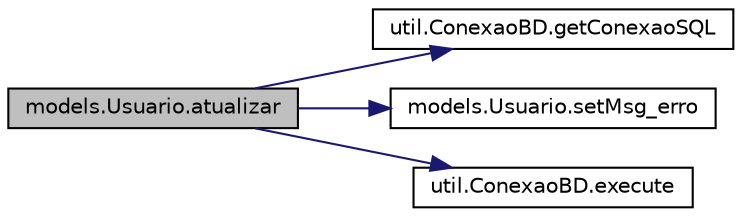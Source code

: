 digraph "models.Usuario.atualizar"
{
  edge [fontname="Helvetica",fontsize="10",labelfontname="Helvetica",labelfontsize="10"];
  node [fontname="Helvetica",fontsize="10",shape=record];
  rankdir="LR";
  Node8 [label="models.Usuario.atualizar",height=0.2,width=0.4,color="black", fillcolor="grey75", style="filled", fontcolor="black"];
  Node8 -> Node9 [color="midnightblue",fontsize="10",style="solid",fontname="Helvetica"];
  Node9 [label="util.ConexaoBD.getConexaoSQL",height=0.2,width=0.4,color="black", fillcolor="white", style="filled",URL="$classutil_1_1_conexao_b_d.html#a165d364f218f96af463950759d00f15c"];
  Node8 -> Node10 [color="midnightblue",fontsize="10",style="solid",fontname="Helvetica"];
  Node10 [label="models.Usuario.setMsg_erro",height=0.2,width=0.4,color="black", fillcolor="white", style="filled",URL="$classmodels_1_1_usuario.html#a7014b0fbb3d31e3f2705ea93b0f5d8f2"];
  Node8 -> Node11 [color="midnightblue",fontsize="10",style="solid",fontname="Helvetica"];
  Node11 [label="util.ConexaoBD.execute",height=0.2,width=0.4,color="black", fillcolor="white", style="filled",URL="$classutil_1_1_conexao_b_d.html#aef887c1df3b9e179e23d9a716ff4e2be"];
}

